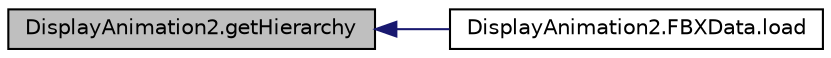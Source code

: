 digraph "DisplayAnimation2.getHierarchy"
{
  edge [fontname="Helvetica",fontsize="10",labelfontname="Helvetica",labelfontsize="10"];
  node [fontname="Helvetica",fontsize="10",shape=record];
  rankdir="LR";
  Node196 [label="DisplayAnimation2.getHierarchy",height=0.2,width=0.4,color="black", fillcolor="grey75", style="filled", fontcolor="black"];
  Node196 -> Node197 [dir="back",color="midnightblue",fontsize="10",style="solid"];
  Node197 [label="DisplayAnimation2.FBXData.load",height=0.2,width=0.4,color="black", fillcolor="white", style="filled",URL="$class_display_animation2_1_1_f_b_x_data.html#a853390797e814bd28d589c58adffac68"];
}
